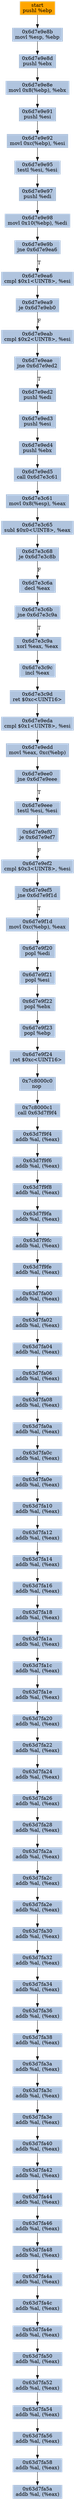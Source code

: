 digraph G {
node[shape=rectangle,style=filled,fillcolor=lightsteelblue,color=lightsteelblue]
bgcolor="transparent"
a0x6d7e9e8apushl_ebp[label="start\npushl %ebp",color="lightgrey",fillcolor="orange"];
a0x6d7e9e8bmovl_esp_ebp[label="0x6d7e9e8b\nmovl %esp, %ebp"];
a0x6d7e9e8dpushl_ebx[label="0x6d7e9e8d\npushl %ebx"];
a0x6d7e9e8emovl_0x8ebp__ebx[label="0x6d7e9e8e\nmovl 0x8(%ebp), %ebx"];
a0x6d7e9e91pushl_esi[label="0x6d7e9e91\npushl %esi"];
a0x6d7e9e92movl_0xcebp__esi[label="0x6d7e9e92\nmovl 0xc(%ebp), %esi"];
a0x6d7e9e95testl_esi_esi[label="0x6d7e9e95\ntestl %esi, %esi"];
a0x6d7e9e97pushl_edi[label="0x6d7e9e97\npushl %edi"];
a0x6d7e9e98movl_0x10ebp__edi[label="0x6d7e9e98\nmovl 0x10(%ebp), %edi"];
a0x6d7e9e9bjne_0x6d7e9ea6[label="0x6d7e9e9b\njne 0x6d7e9ea6"];
a0x6d7e9ea6cmpl_0x1UINT8_esi[label="0x6d7e9ea6\ncmpl $0x1<UINT8>, %esi"];
a0x6d7e9ea9je_0x6d7e9eb0[label="0x6d7e9ea9\nje 0x6d7e9eb0"];
a0x6d7e9eabcmpl_0x2UINT8_esi[label="0x6d7e9eab\ncmpl $0x2<UINT8>, %esi"];
a0x6d7e9eaejne_0x6d7e9ed2[label="0x6d7e9eae\njne 0x6d7e9ed2"];
a0x6d7e9ed2pushl_edi[label="0x6d7e9ed2\npushl %edi"];
a0x6d7e9ed3pushl_esi[label="0x6d7e9ed3\npushl %esi"];
a0x6d7e9ed4pushl_ebx[label="0x6d7e9ed4\npushl %ebx"];
a0x6d7e9ed5call_0x6d7e3c61[label="0x6d7e9ed5\ncall 0x6d7e3c61"];
a0x6d7e3c61movl_0x8esp__eax[label="0x6d7e3c61\nmovl 0x8(%esp), %eax"];
a0x6d7e3c65subl_0x0UINT8_eax[label="0x6d7e3c65\nsubl $0x0<UINT8>, %eax"];
a0x6d7e3c68je_0x6d7e3c8b[label="0x6d7e3c68\nje 0x6d7e3c8b"];
a0x6d7e3c6adecl_eax[label="0x6d7e3c6a\ndecl %eax"];
a0x6d7e3c6bjne_0x6d7e3c9a[label="0x6d7e3c6b\njne 0x6d7e3c9a"];
a0x6d7e3c9axorl_eax_eax[label="0x6d7e3c9a\nxorl %eax, %eax"];
a0x6d7e3c9cincl_eax[label="0x6d7e3c9c\nincl %eax"];
a0x6d7e3c9dret_0xcUINT16[label="0x6d7e3c9d\nret $0xc<UINT16>"];
a0x6d7e9edacmpl_0x1UINT8_esi[label="0x6d7e9eda\ncmpl $0x1<UINT8>, %esi"];
a0x6d7e9eddmovl_eax_0xcebp_[label="0x6d7e9edd\nmovl %eax, 0xc(%ebp)"];
a0x6d7e9ee0jne_0x6d7e9eee[label="0x6d7e9ee0\njne 0x6d7e9eee"];
a0x6d7e9eeetestl_esi_esi[label="0x6d7e9eee\ntestl %esi, %esi"];
a0x6d7e9ef0je_0x6d7e9ef7[label="0x6d7e9ef0\nje 0x6d7e9ef7"];
a0x6d7e9ef2cmpl_0x3UINT8_esi[label="0x6d7e9ef2\ncmpl $0x3<UINT8>, %esi"];
a0x6d7e9ef5jne_0x6d7e9f1d[label="0x6d7e9ef5\njne 0x6d7e9f1d"];
a0x6d7e9f1dmovl_0xcebp__eax[label="0x6d7e9f1d\nmovl 0xc(%ebp), %eax"];
a0x6d7e9f20popl_edi[label="0x6d7e9f20\npopl %edi"];
a0x6d7e9f21popl_esi[label="0x6d7e9f21\npopl %esi"];
a0x6d7e9f22popl_ebx[label="0x6d7e9f22\npopl %ebx"];
a0x6d7e9f23popl_ebp[label="0x6d7e9f23\npopl %ebp"];
a0x6d7e9f24ret_0xcUINT16[label="0x6d7e9f24\nret $0xc<UINT16>"];
a0x7c8000c0nop_[label="0x7c8000c0\nnop "];
a0x7c8000c1call_0x63d7f9f4[label="0x7c8000c1\ncall 0x63d7f9f4"];
a0x63d7f9f4addb_al_eax_[label="0x63d7f9f4\naddb %al, (%eax)"];
a0x63d7f9f6addb_al_eax_[label="0x63d7f9f6\naddb %al, (%eax)"];
a0x63d7f9f8addb_al_eax_[label="0x63d7f9f8\naddb %al, (%eax)"];
a0x63d7f9faaddb_al_eax_[label="0x63d7f9fa\naddb %al, (%eax)"];
a0x63d7f9fcaddb_al_eax_[label="0x63d7f9fc\naddb %al, (%eax)"];
a0x63d7f9feaddb_al_eax_[label="0x63d7f9fe\naddb %al, (%eax)"];
a0x63d7fa00addb_al_eax_[label="0x63d7fa00\naddb %al, (%eax)"];
a0x63d7fa02addb_al_eax_[label="0x63d7fa02\naddb %al, (%eax)"];
a0x63d7fa04addb_al_eax_[label="0x63d7fa04\naddb %al, (%eax)"];
a0x63d7fa06addb_al_eax_[label="0x63d7fa06\naddb %al, (%eax)"];
a0x63d7fa08addb_al_eax_[label="0x63d7fa08\naddb %al, (%eax)"];
a0x63d7fa0aaddb_al_eax_[label="0x63d7fa0a\naddb %al, (%eax)"];
a0x63d7fa0caddb_al_eax_[label="0x63d7fa0c\naddb %al, (%eax)"];
a0x63d7fa0eaddb_al_eax_[label="0x63d7fa0e\naddb %al, (%eax)"];
a0x63d7fa10addb_al_eax_[label="0x63d7fa10\naddb %al, (%eax)"];
a0x63d7fa12addb_al_eax_[label="0x63d7fa12\naddb %al, (%eax)"];
a0x63d7fa14addb_al_eax_[label="0x63d7fa14\naddb %al, (%eax)"];
a0x63d7fa16addb_al_eax_[label="0x63d7fa16\naddb %al, (%eax)"];
a0x63d7fa18addb_al_eax_[label="0x63d7fa18\naddb %al, (%eax)"];
a0x63d7fa1aaddb_al_eax_[label="0x63d7fa1a\naddb %al, (%eax)"];
a0x63d7fa1caddb_al_eax_[label="0x63d7fa1c\naddb %al, (%eax)"];
a0x63d7fa1eaddb_al_eax_[label="0x63d7fa1e\naddb %al, (%eax)"];
a0x63d7fa20addb_al_eax_[label="0x63d7fa20\naddb %al, (%eax)"];
a0x63d7fa22addb_al_eax_[label="0x63d7fa22\naddb %al, (%eax)"];
a0x63d7fa24addb_al_eax_[label="0x63d7fa24\naddb %al, (%eax)"];
a0x63d7fa26addb_al_eax_[label="0x63d7fa26\naddb %al, (%eax)"];
a0x63d7fa28addb_al_eax_[label="0x63d7fa28\naddb %al, (%eax)"];
a0x63d7fa2aaddb_al_eax_[label="0x63d7fa2a\naddb %al, (%eax)"];
a0x63d7fa2caddb_al_eax_[label="0x63d7fa2c\naddb %al, (%eax)"];
a0x63d7fa2eaddb_al_eax_[label="0x63d7fa2e\naddb %al, (%eax)"];
a0x63d7fa30addb_al_eax_[label="0x63d7fa30\naddb %al, (%eax)"];
a0x63d7fa32addb_al_eax_[label="0x63d7fa32\naddb %al, (%eax)"];
a0x63d7fa34addb_al_eax_[label="0x63d7fa34\naddb %al, (%eax)"];
a0x63d7fa36addb_al_eax_[label="0x63d7fa36\naddb %al, (%eax)"];
a0x63d7fa38addb_al_eax_[label="0x63d7fa38\naddb %al, (%eax)"];
a0x63d7fa3aaddb_al_eax_[label="0x63d7fa3a\naddb %al, (%eax)"];
a0x63d7fa3caddb_al_eax_[label="0x63d7fa3c\naddb %al, (%eax)"];
a0x63d7fa3eaddb_al_eax_[label="0x63d7fa3e\naddb %al, (%eax)"];
a0x63d7fa40addb_al_eax_[label="0x63d7fa40\naddb %al, (%eax)"];
a0x63d7fa42addb_al_eax_[label="0x63d7fa42\naddb %al, (%eax)"];
a0x63d7fa44addb_al_eax_[label="0x63d7fa44\naddb %al, (%eax)"];
a0x63d7fa46addb_al_eax_[label="0x63d7fa46\naddb %al, (%eax)"];
a0x63d7fa48addb_al_eax_[label="0x63d7fa48\naddb %al, (%eax)"];
a0x63d7fa4aaddb_al_eax_[label="0x63d7fa4a\naddb %al, (%eax)"];
a0x63d7fa4caddb_al_eax_[label="0x63d7fa4c\naddb %al, (%eax)"];
a0x63d7fa4eaddb_al_eax_[label="0x63d7fa4e\naddb %al, (%eax)"];
a0x63d7fa50addb_al_eax_[label="0x63d7fa50\naddb %al, (%eax)"];
a0x63d7fa52addb_al_eax_[label="0x63d7fa52\naddb %al, (%eax)"];
a0x63d7fa54addb_al_eax_[label="0x63d7fa54\naddb %al, (%eax)"];
a0x63d7fa56addb_al_eax_[label="0x63d7fa56\naddb %al, (%eax)"];
a0x63d7fa58addb_al_eax_[label="0x63d7fa58\naddb %al, (%eax)"];
a0x63d7fa5aaddb_al_eax_[label="0x63d7fa5a\naddb %al, (%eax)"];
a0x6d7e9e8apushl_ebp -> a0x6d7e9e8bmovl_esp_ebp [color="#000000"];
a0x6d7e9e8bmovl_esp_ebp -> a0x6d7e9e8dpushl_ebx [color="#000000"];
a0x6d7e9e8dpushl_ebx -> a0x6d7e9e8emovl_0x8ebp__ebx [color="#000000"];
a0x6d7e9e8emovl_0x8ebp__ebx -> a0x6d7e9e91pushl_esi [color="#000000"];
a0x6d7e9e91pushl_esi -> a0x6d7e9e92movl_0xcebp__esi [color="#000000"];
a0x6d7e9e92movl_0xcebp__esi -> a0x6d7e9e95testl_esi_esi [color="#000000"];
a0x6d7e9e95testl_esi_esi -> a0x6d7e9e97pushl_edi [color="#000000"];
a0x6d7e9e97pushl_edi -> a0x6d7e9e98movl_0x10ebp__edi [color="#000000"];
a0x6d7e9e98movl_0x10ebp__edi -> a0x6d7e9e9bjne_0x6d7e9ea6 [color="#000000"];
a0x6d7e9e9bjne_0x6d7e9ea6 -> a0x6d7e9ea6cmpl_0x1UINT8_esi [color="#000000",label="T"];
a0x6d7e9ea6cmpl_0x1UINT8_esi -> a0x6d7e9ea9je_0x6d7e9eb0 [color="#000000"];
a0x6d7e9ea9je_0x6d7e9eb0 -> a0x6d7e9eabcmpl_0x2UINT8_esi [color="#000000",label="F"];
a0x6d7e9eabcmpl_0x2UINT8_esi -> a0x6d7e9eaejne_0x6d7e9ed2 [color="#000000"];
a0x6d7e9eaejne_0x6d7e9ed2 -> a0x6d7e9ed2pushl_edi [color="#000000",label="T"];
a0x6d7e9ed2pushl_edi -> a0x6d7e9ed3pushl_esi [color="#000000"];
a0x6d7e9ed3pushl_esi -> a0x6d7e9ed4pushl_ebx [color="#000000"];
a0x6d7e9ed4pushl_ebx -> a0x6d7e9ed5call_0x6d7e3c61 [color="#000000"];
a0x6d7e9ed5call_0x6d7e3c61 -> a0x6d7e3c61movl_0x8esp__eax [color="#000000"];
a0x6d7e3c61movl_0x8esp__eax -> a0x6d7e3c65subl_0x0UINT8_eax [color="#000000"];
a0x6d7e3c65subl_0x0UINT8_eax -> a0x6d7e3c68je_0x6d7e3c8b [color="#000000"];
a0x6d7e3c68je_0x6d7e3c8b -> a0x6d7e3c6adecl_eax [color="#000000",label="F"];
a0x6d7e3c6adecl_eax -> a0x6d7e3c6bjne_0x6d7e3c9a [color="#000000"];
a0x6d7e3c6bjne_0x6d7e3c9a -> a0x6d7e3c9axorl_eax_eax [color="#000000",label="T"];
a0x6d7e3c9axorl_eax_eax -> a0x6d7e3c9cincl_eax [color="#000000"];
a0x6d7e3c9cincl_eax -> a0x6d7e3c9dret_0xcUINT16 [color="#000000"];
a0x6d7e3c9dret_0xcUINT16 -> a0x6d7e9edacmpl_0x1UINT8_esi [color="#000000"];
a0x6d7e9edacmpl_0x1UINT8_esi -> a0x6d7e9eddmovl_eax_0xcebp_ [color="#000000"];
a0x6d7e9eddmovl_eax_0xcebp_ -> a0x6d7e9ee0jne_0x6d7e9eee [color="#000000"];
a0x6d7e9ee0jne_0x6d7e9eee -> a0x6d7e9eeetestl_esi_esi [color="#000000",label="T"];
a0x6d7e9eeetestl_esi_esi -> a0x6d7e9ef0je_0x6d7e9ef7 [color="#000000"];
a0x6d7e9ef0je_0x6d7e9ef7 -> a0x6d7e9ef2cmpl_0x3UINT8_esi [color="#000000",label="F"];
a0x6d7e9ef2cmpl_0x3UINT8_esi -> a0x6d7e9ef5jne_0x6d7e9f1d [color="#000000"];
a0x6d7e9ef5jne_0x6d7e9f1d -> a0x6d7e9f1dmovl_0xcebp__eax [color="#000000",label="T"];
a0x6d7e9f1dmovl_0xcebp__eax -> a0x6d7e9f20popl_edi [color="#000000"];
a0x6d7e9f20popl_edi -> a0x6d7e9f21popl_esi [color="#000000"];
a0x6d7e9f21popl_esi -> a0x6d7e9f22popl_ebx [color="#000000"];
a0x6d7e9f22popl_ebx -> a0x6d7e9f23popl_ebp [color="#000000"];
a0x6d7e9f23popl_ebp -> a0x6d7e9f24ret_0xcUINT16 [color="#000000"];
a0x6d7e9f24ret_0xcUINT16 -> a0x7c8000c0nop_ [color="#000000"];
a0x7c8000c0nop_ -> a0x7c8000c1call_0x63d7f9f4 [color="#000000"];
a0x7c8000c1call_0x63d7f9f4 -> a0x63d7f9f4addb_al_eax_ [color="#000000"];
a0x63d7f9f4addb_al_eax_ -> a0x63d7f9f6addb_al_eax_ [color="#000000"];
a0x63d7f9f6addb_al_eax_ -> a0x63d7f9f8addb_al_eax_ [color="#000000"];
a0x63d7f9f8addb_al_eax_ -> a0x63d7f9faaddb_al_eax_ [color="#000000"];
a0x63d7f9faaddb_al_eax_ -> a0x63d7f9fcaddb_al_eax_ [color="#000000"];
a0x63d7f9fcaddb_al_eax_ -> a0x63d7f9feaddb_al_eax_ [color="#000000"];
a0x63d7f9feaddb_al_eax_ -> a0x63d7fa00addb_al_eax_ [color="#000000"];
a0x63d7fa00addb_al_eax_ -> a0x63d7fa02addb_al_eax_ [color="#000000"];
a0x63d7fa02addb_al_eax_ -> a0x63d7fa04addb_al_eax_ [color="#000000"];
a0x63d7fa04addb_al_eax_ -> a0x63d7fa06addb_al_eax_ [color="#000000"];
a0x63d7fa06addb_al_eax_ -> a0x63d7fa08addb_al_eax_ [color="#000000"];
a0x63d7fa08addb_al_eax_ -> a0x63d7fa0aaddb_al_eax_ [color="#000000"];
a0x63d7fa0aaddb_al_eax_ -> a0x63d7fa0caddb_al_eax_ [color="#000000"];
a0x63d7fa0caddb_al_eax_ -> a0x63d7fa0eaddb_al_eax_ [color="#000000"];
a0x63d7fa0eaddb_al_eax_ -> a0x63d7fa10addb_al_eax_ [color="#000000"];
a0x63d7fa10addb_al_eax_ -> a0x63d7fa12addb_al_eax_ [color="#000000"];
a0x63d7fa12addb_al_eax_ -> a0x63d7fa14addb_al_eax_ [color="#000000"];
a0x63d7fa14addb_al_eax_ -> a0x63d7fa16addb_al_eax_ [color="#000000"];
a0x63d7fa16addb_al_eax_ -> a0x63d7fa18addb_al_eax_ [color="#000000"];
a0x63d7fa18addb_al_eax_ -> a0x63d7fa1aaddb_al_eax_ [color="#000000"];
a0x63d7fa1aaddb_al_eax_ -> a0x63d7fa1caddb_al_eax_ [color="#000000"];
a0x63d7fa1caddb_al_eax_ -> a0x63d7fa1eaddb_al_eax_ [color="#000000"];
a0x63d7fa1eaddb_al_eax_ -> a0x63d7fa20addb_al_eax_ [color="#000000"];
a0x63d7fa20addb_al_eax_ -> a0x63d7fa22addb_al_eax_ [color="#000000"];
a0x63d7fa22addb_al_eax_ -> a0x63d7fa24addb_al_eax_ [color="#000000"];
a0x63d7fa24addb_al_eax_ -> a0x63d7fa26addb_al_eax_ [color="#000000"];
a0x63d7fa26addb_al_eax_ -> a0x63d7fa28addb_al_eax_ [color="#000000"];
a0x63d7fa28addb_al_eax_ -> a0x63d7fa2aaddb_al_eax_ [color="#000000"];
a0x63d7fa2aaddb_al_eax_ -> a0x63d7fa2caddb_al_eax_ [color="#000000"];
a0x63d7fa2caddb_al_eax_ -> a0x63d7fa2eaddb_al_eax_ [color="#000000"];
a0x63d7fa2eaddb_al_eax_ -> a0x63d7fa30addb_al_eax_ [color="#000000"];
a0x63d7fa30addb_al_eax_ -> a0x63d7fa32addb_al_eax_ [color="#000000"];
a0x63d7fa32addb_al_eax_ -> a0x63d7fa34addb_al_eax_ [color="#000000"];
a0x63d7fa34addb_al_eax_ -> a0x63d7fa36addb_al_eax_ [color="#000000"];
a0x63d7fa36addb_al_eax_ -> a0x63d7fa38addb_al_eax_ [color="#000000"];
a0x63d7fa38addb_al_eax_ -> a0x63d7fa3aaddb_al_eax_ [color="#000000"];
a0x63d7fa3aaddb_al_eax_ -> a0x63d7fa3caddb_al_eax_ [color="#000000"];
a0x63d7fa3caddb_al_eax_ -> a0x63d7fa3eaddb_al_eax_ [color="#000000"];
a0x63d7fa3eaddb_al_eax_ -> a0x63d7fa40addb_al_eax_ [color="#000000"];
a0x63d7fa40addb_al_eax_ -> a0x63d7fa42addb_al_eax_ [color="#000000"];
a0x63d7fa42addb_al_eax_ -> a0x63d7fa44addb_al_eax_ [color="#000000"];
a0x63d7fa44addb_al_eax_ -> a0x63d7fa46addb_al_eax_ [color="#000000"];
a0x63d7fa46addb_al_eax_ -> a0x63d7fa48addb_al_eax_ [color="#000000"];
a0x63d7fa48addb_al_eax_ -> a0x63d7fa4aaddb_al_eax_ [color="#000000"];
a0x63d7fa4aaddb_al_eax_ -> a0x63d7fa4caddb_al_eax_ [color="#000000"];
a0x63d7fa4caddb_al_eax_ -> a0x63d7fa4eaddb_al_eax_ [color="#000000"];
a0x63d7fa4eaddb_al_eax_ -> a0x63d7fa50addb_al_eax_ [color="#000000"];
a0x63d7fa50addb_al_eax_ -> a0x63d7fa52addb_al_eax_ [color="#000000"];
a0x63d7fa52addb_al_eax_ -> a0x63d7fa54addb_al_eax_ [color="#000000"];
a0x63d7fa54addb_al_eax_ -> a0x63d7fa56addb_al_eax_ [color="#000000"];
a0x63d7fa56addb_al_eax_ -> a0x63d7fa58addb_al_eax_ [color="#000000"];
a0x63d7fa58addb_al_eax_ -> a0x63d7fa5aaddb_al_eax_ [color="#000000"];
}
